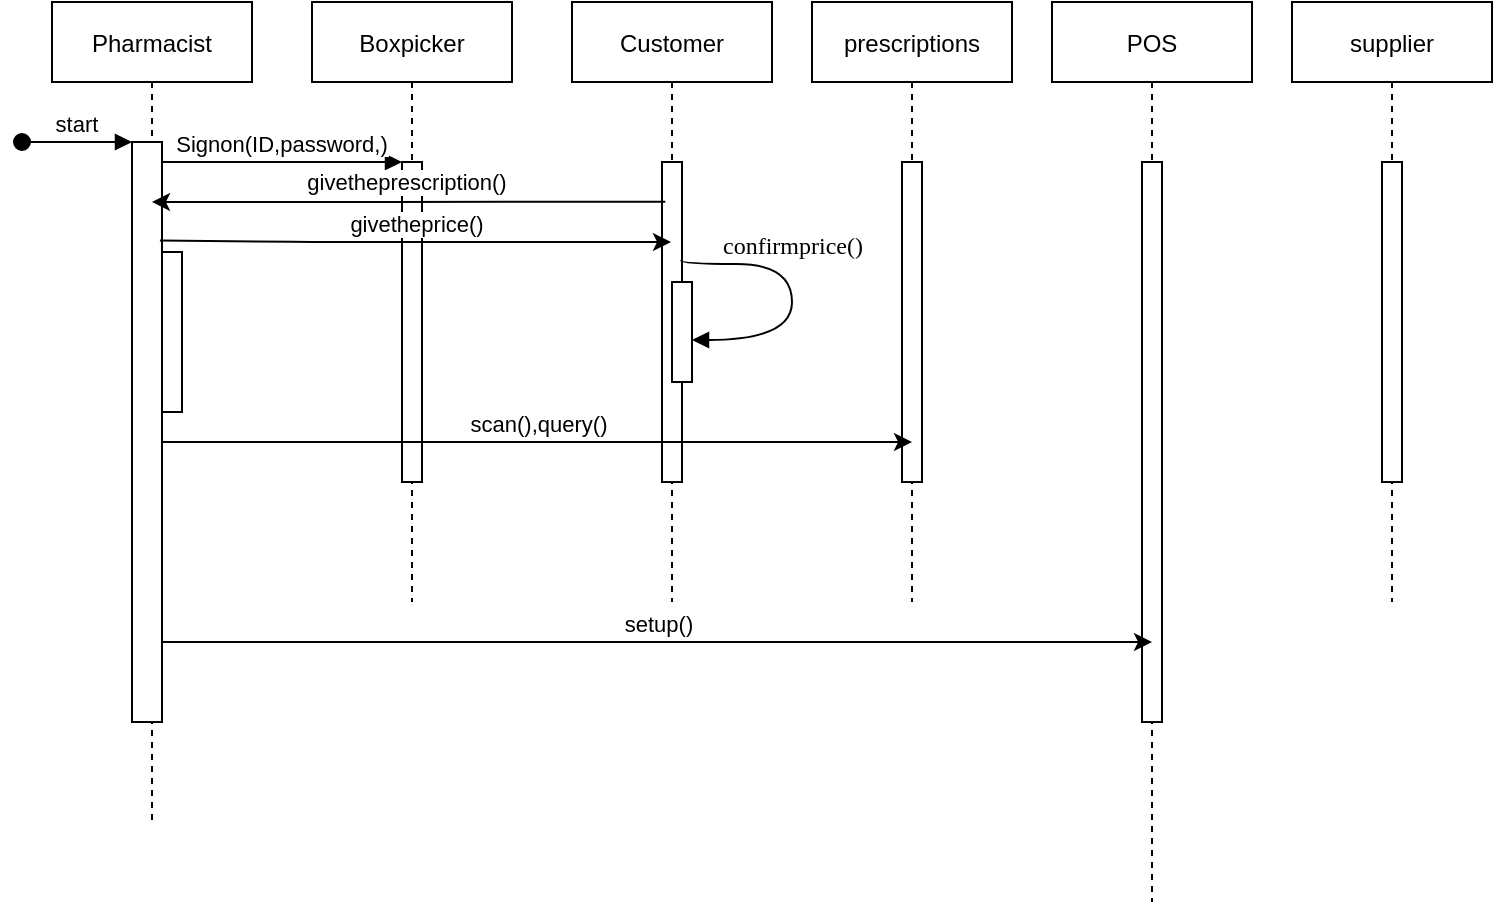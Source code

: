 <mxfile version="14.7.0" type="github">
  <diagram id="kgpKYQtTHZ0yAKxKKP6v" name="Page-1">
    <mxGraphModel dx="1898" dy="800" grid="1" gridSize="10" guides="1" tooltips="1" connect="1" arrows="1" fold="1" page="1" pageScale="1" pageWidth="850" pageHeight="1100" math="0" shadow="0">
      <root>
        <mxCell id="0" />
        <mxCell id="1" parent="0" />
        <mxCell id="3nuBFxr9cyL0pnOWT2aG-1" value="Pharmacist" style="shape=umlLifeline;perimeter=lifelinePerimeter;container=1;collapsible=0;recursiveResize=0;rounded=0;shadow=0;strokeWidth=1;" parent="1" vertex="1">
          <mxGeometry x="-160" y="80" width="100" height="410" as="geometry" />
        </mxCell>
        <mxCell id="3nuBFxr9cyL0pnOWT2aG-2" value="" style="points=[];perimeter=orthogonalPerimeter;rounded=0;shadow=0;strokeWidth=1;" parent="3nuBFxr9cyL0pnOWT2aG-1" vertex="1">
          <mxGeometry x="40" y="70" width="15" height="290" as="geometry" />
        </mxCell>
        <mxCell id="3nuBFxr9cyL0pnOWT2aG-3" value="start" style="verticalAlign=bottom;startArrow=oval;endArrow=block;startSize=8;shadow=0;strokeWidth=1;" parent="3nuBFxr9cyL0pnOWT2aG-1" target="3nuBFxr9cyL0pnOWT2aG-2" edge="1">
          <mxGeometry relative="1" as="geometry">
            <mxPoint x="-15" y="70" as="sourcePoint" />
          </mxGeometry>
        </mxCell>
        <mxCell id="3nuBFxr9cyL0pnOWT2aG-4" value="" style="points=[];perimeter=orthogonalPerimeter;rounded=0;shadow=0;strokeWidth=1;" parent="3nuBFxr9cyL0pnOWT2aG-1" vertex="1">
          <mxGeometry x="55" y="125" width="10" height="80" as="geometry" />
        </mxCell>
        <mxCell id="3nuBFxr9cyL0pnOWT2aG-5" value="Boxpicker" style="shape=umlLifeline;perimeter=lifelinePerimeter;container=1;collapsible=0;recursiveResize=0;rounded=0;shadow=0;strokeWidth=1;" parent="1" vertex="1">
          <mxGeometry x="-30" y="80" width="100" height="300" as="geometry" />
        </mxCell>
        <mxCell id="3nuBFxr9cyL0pnOWT2aG-6" value="" style="points=[];perimeter=orthogonalPerimeter;rounded=0;shadow=0;strokeWidth=1;" parent="3nuBFxr9cyL0pnOWT2aG-5" vertex="1">
          <mxGeometry x="45" y="80" width="10" height="160" as="geometry" />
        </mxCell>
        <mxCell id="3nuBFxr9cyL0pnOWT2aG-8" value="Signon(ID,password,)" style="verticalAlign=bottom;endArrow=block;entryX=0;entryY=0;shadow=0;strokeWidth=1;" parent="1" source="3nuBFxr9cyL0pnOWT2aG-2" target="3nuBFxr9cyL0pnOWT2aG-6" edge="1">
          <mxGeometry relative="1" as="geometry">
            <mxPoint x="275" y="160" as="sourcePoint" />
          </mxGeometry>
        </mxCell>
        <mxCell id="99kKacBxsgLjMlLrP_GL-4" value="Customer" style="shape=umlLifeline;perimeter=lifelinePerimeter;container=1;collapsible=0;recursiveResize=0;rounded=0;shadow=0;strokeWidth=1;" parent="1" vertex="1">
          <mxGeometry x="100" y="80" width="100" height="300" as="geometry" />
        </mxCell>
        <mxCell id="99kKacBxsgLjMlLrP_GL-5" value="" style="points=[];perimeter=orthogonalPerimeter;rounded=0;shadow=0;strokeWidth=1;" parent="99kKacBxsgLjMlLrP_GL-4" vertex="1">
          <mxGeometry x="45" y="80" width="10" height="160" as="geometry" />
        </mxCell>
        <mxCell id="99kKacBxsgLjMlLrP_GL-6" value="supplier" style="shape=umlLifeline;perimeter=lifelinePerimeter;container=1;collapsible=0;recursiveResize=0;rounded=0;shadow=0;strokeWidth=1;" parent="1" vertex="1">
          <mxGeometry x="460" y="80" width="100" height="300" as="geometry" />
        </mxCell>
        <mxCell id="99kKacBxsgLjMlLrP_GL-7" value="" style="points=[];perimeter=orthogonalPerimeter;rounded=0;shadow=0;strokeWidth=1;" parent="99kKacBxsgLjMlLrP_GL-6" vertex="1">
          <mxGeometry x="45" y="80" width="10" height="160" as="geometry" />
        </mxCell>
        <mxCell id="99kKacBxsgLjMlLrP_GL-8" value="prescriptions" style="shape=umlLifeline;perimeter=lifelinePerimeter;container=1;collapsible=0;recursiveResize=0;rounded=0;shadow=0;strokeWidth=1;" parent="1" vertex="1">
          <mxGeometry x="220" y="80" width="100" height="300" as="geometry" />
        </mxCell>
        <mxCell id="99kKacBxsgLjMlLrP_GL-9" value="" style="points=[];perimeter=orthogonalPerimeter;rounded=0;shadow=0;strokeWidth=1;" parent="99kKacBxsgLjMlLrP_GL-8" vertex="1">
          <mxGeometry x="45" y="80" width="10" height="160" as="geometry" />
        </mxCell>
        <mxCell id="99kKacBxsgLjMlLrP_GL-2" value="POS" style="shape=umlLifeline;perimeter=lifelinePerimeter;container=1;collapsible=0;recursiveResize=0;rounded=0;shadow=0;strokeWidth=1;" parent="1" vertex="1">
          <mxGeometry x="340" y="80" width="100" height="450" as="geometry" />
        </mxCell>
        <mxCell id="99kKacBxsgLjMlLrP_GL-3" value="" style="points=[];perimeter=orthogonalPerimeter;rounded=0;shadow=0;strokeWidth=1;" parent="99kKacBxsgLjMlLrP_GL-2" vertex="1">
          <mxGeometry x="45" y="80" width="10" height="280" as="geometry" />
        </mxCell>
        <mxCell id="99kKacBxsgLjMlLrP_GL-10" value="givetheprescription()" style="endArrow=classic;html=1;verticalAlign=bottom;exitX=0.166;exitY=0.124;exitDx=0;exitDy=0;exitPerimeter=0;" parent="1" source="99kKacBxsgLjMlLrP_GL-5" target="3nuBFxr9cyL0pnOWT2aG-1" edge="1">
          <mxGeometry x="0.014" y="-1" width="50" height="50" relative="1" as="geometry">
            <mxPoint x="110" y="300" as="sourcePoint" />
            <mxPoint x="-100" y="210" as="targetPoint" />
            <Array as="points">
              <mxPoint y="180" />
              <mxPoint x="-30" y="180" />
              <mxPoint x="-80" y="180" />
            </Array>
            <mxPoint as="offset" />
          </mxGeometry>
        </mxCell>
        <mxCell id="99kKacBxsgLjMlLrP_GL-11" value="scan(),query()" style="endArrow=classic;html=1;verticalAlign=bottom;entryX=0.5;entryY=0.875;entryDx=0;entryDy=0;entryPerimeter=0;" parent="1" source="3nuBFxr9cyL0pnOWT2aG-2" target="99kKacBxsgLjMlLrP_GL-9" edge="1">
          <mxGeometry width="50" height="50" relative="1" as="geometry">
            <mxPoint x="-101" y="300" as="sourcePoint" />
            <mxPoint x="250" y="300" as="targetPoint" />
            <Array as="points">
              <mxPoint x="70" y="300" />
            </Array>
          </mxGeometry>
        </mxCell>
        <mxCell id="99kKacBxsgLjMlLrP_GL-12" value="givetheprice()" style="endArrow=classic;html=1;verticalAlign=bottom;exitX=0.931;exitY=0.17;exitDx=0;exitDy=0;exitPerimeter=0;" parent="1" source="3nuBFxr9cyL0pnOWT2aG-2" target="99kKacBxsgLjMlLrP_GL-4" edge="1">
          <mxGeometry width="50" height="50" relative="1" as="geometry">
            <mxPoint x="-100" y="200" as="sourcePoint" />
            <mxPoint x="-20" y="330" as="targetPoint" />
            <Array as="points">
              <mxPoint x="-30" y="200" />
            </Array>
          </mxGeometry>
        </mxCell>
        <mxCell id="99kKacBxsgLjMlLrP_GL-13" value="" style="points=[];perimeter=orthogonalPerimeter;rounded=0;shadow=0;strokeWidth=1;" parent="1" vertex="1">
          <mxGeometry x="150" y="220" width="10" height="50" as="geometry" />
        </mxCell>
        <mxCell id="99kKacBxsgLjMlLrP_GL-16" value="confirmprice()" style="html=1;verticalAlign=bottom;endArrow=block;labelBackgroundColor=none;fontFamily=Verdana;fontSize=12;elbow=vertical;edgeStyle=orthogonalEdgeStyle;curved=1;entryX=1;entryY=0.58;entryDx=0;entryDy=0;entryPerimeter=0;exitX=0.938;exitY=0.307;exitDx=0;exitDy=0;exitPerimeter=0;" parent="1" source="99kKacBxsgLjMlLrP_GL-5" target="99kKacBxsgLjMlLrP_GL-13" edge="1">
          <mxGeometry x="-0.21" relative="1" as="geometry">
            <mxPoint x="165.38" y="211.04" as="sourcePoint" />
            <mxPoint x="165" y="249" as="targetPoint" />
            <Array as="points">
              <mxPoint x="154" y="211" />
              <mxPoint x="210" y="211" />
              <mxPoint x="210" y="249" />
            </Array>
            <mxPoint as="offset" />
          </mxGeometry>
        </mxCell>
        <mxCell id="3IAse8bKkGqNGghXpZyU-1" value="setup()" style="endArrow=classic;html=1;verticalAlign=bottom;" edge="1" parent="1" source="3nuBFxr9cyL0pnOWT2aG-2">
          <mxGeometry width="50" height="50" relative="1" as="geometry">
            <mxPoint x="-50" y="400" as="sourcePoint" />
            <mxPoint x="390" y="400" as="targetPoint" />
          </mxGeometry>
        </mxCell>
      </root>
    </mxGraphModel>
  </diagram>
</mxfile>
